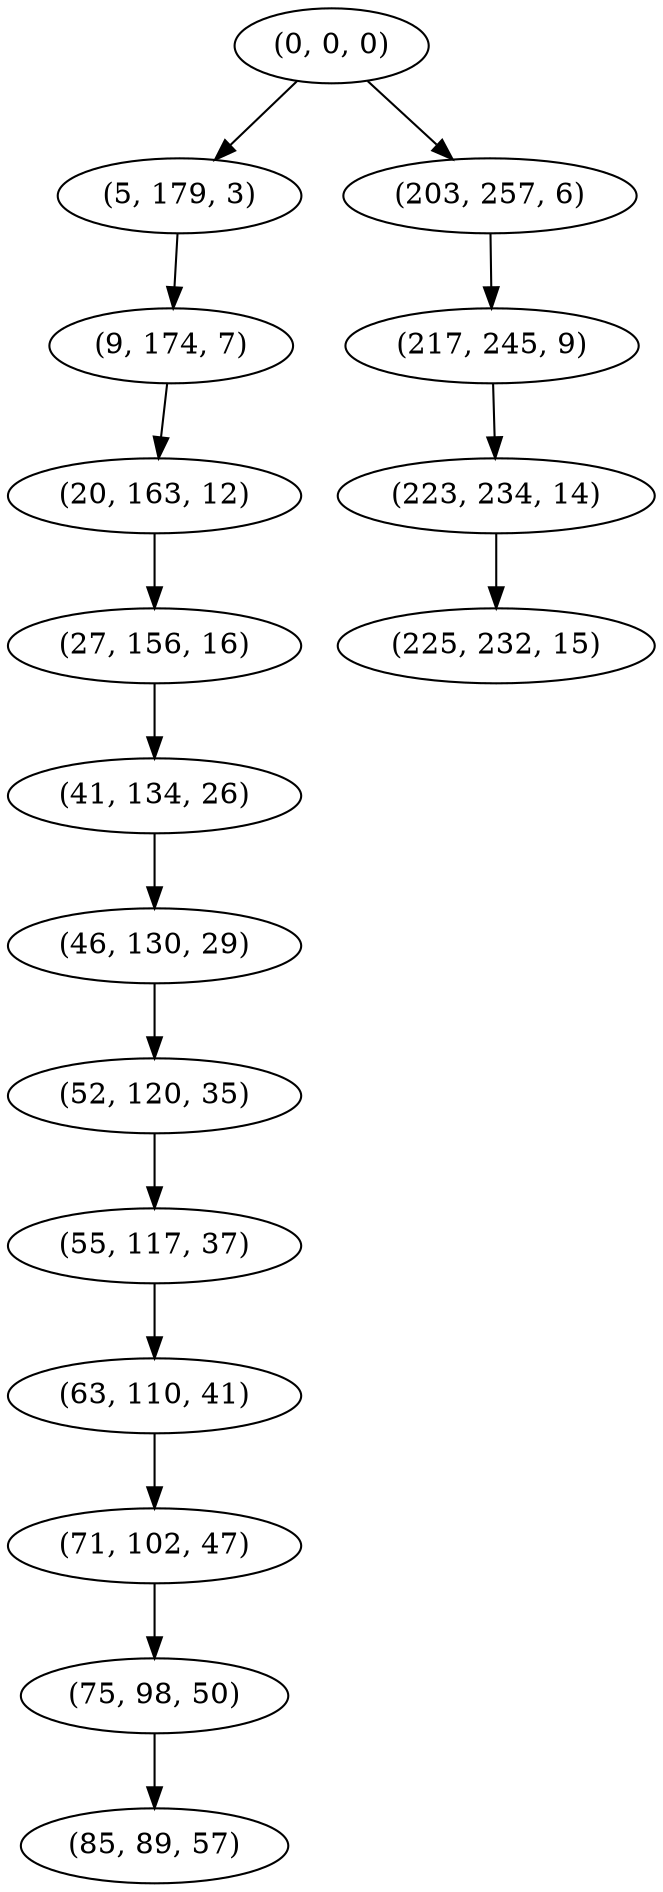 digraph tree {
    "(0, 0, 0)";
    "(5, 179, 3)";
    "(9, 174, 7)";
    "(20, 163, 12)";
    "(27, 156, 16)";
    "(41, 134, 26)";
    "(46, 130, 29)";
    "(52, 120, 35)";
    "(55, 117, 37)";
    "(63, 110, 41)";
    "(71, 102, 47)";
    "(75, 98, 50)";
    "(85, 89, 57)";
    "(203, 257, 6)";
    "(217, 245, 9)";
    "(223, 234, 14)";
    "(225, 232, 15)";
    "(0, 0, 0)" -> "(5, 179, 3)";
    "(0, 0, 0)" -> "(203, 257, 6)";
    "(5, 179, 3)" -> "(9, 174, 7)";
    "(9, 174, 7)" -> "(20, 163, 12)";
    "(20, 163, 12)" -> "(27, 156, 16)";
    "(27, 156, 16)" -> "(41, 134, 26)";
    "(41, 134, 26)" -> "(46, 130, 29)";
    "(46, 130, 29)" -> "(52, 120, 35)";
    "(52, 120, 35)" -> "(55, 117, 37)";
    "(55, 117, 37)" -> "(63, 110, 41)";
    "(63, 110, 41)" -> "(71, 102, 47)";
    "(71, 102, 47)" -> "(75, 98, 50)";
    "(75, 98, 50)" -> "(85, 89, 57)";
    "(203, 257, 6)" -> "(217, 245, 9)";
    "(217, 245, 9)" -> "(223, 234, 14)";
    "(223, 234, 14)" -> "(225, 232, 15)";
}
